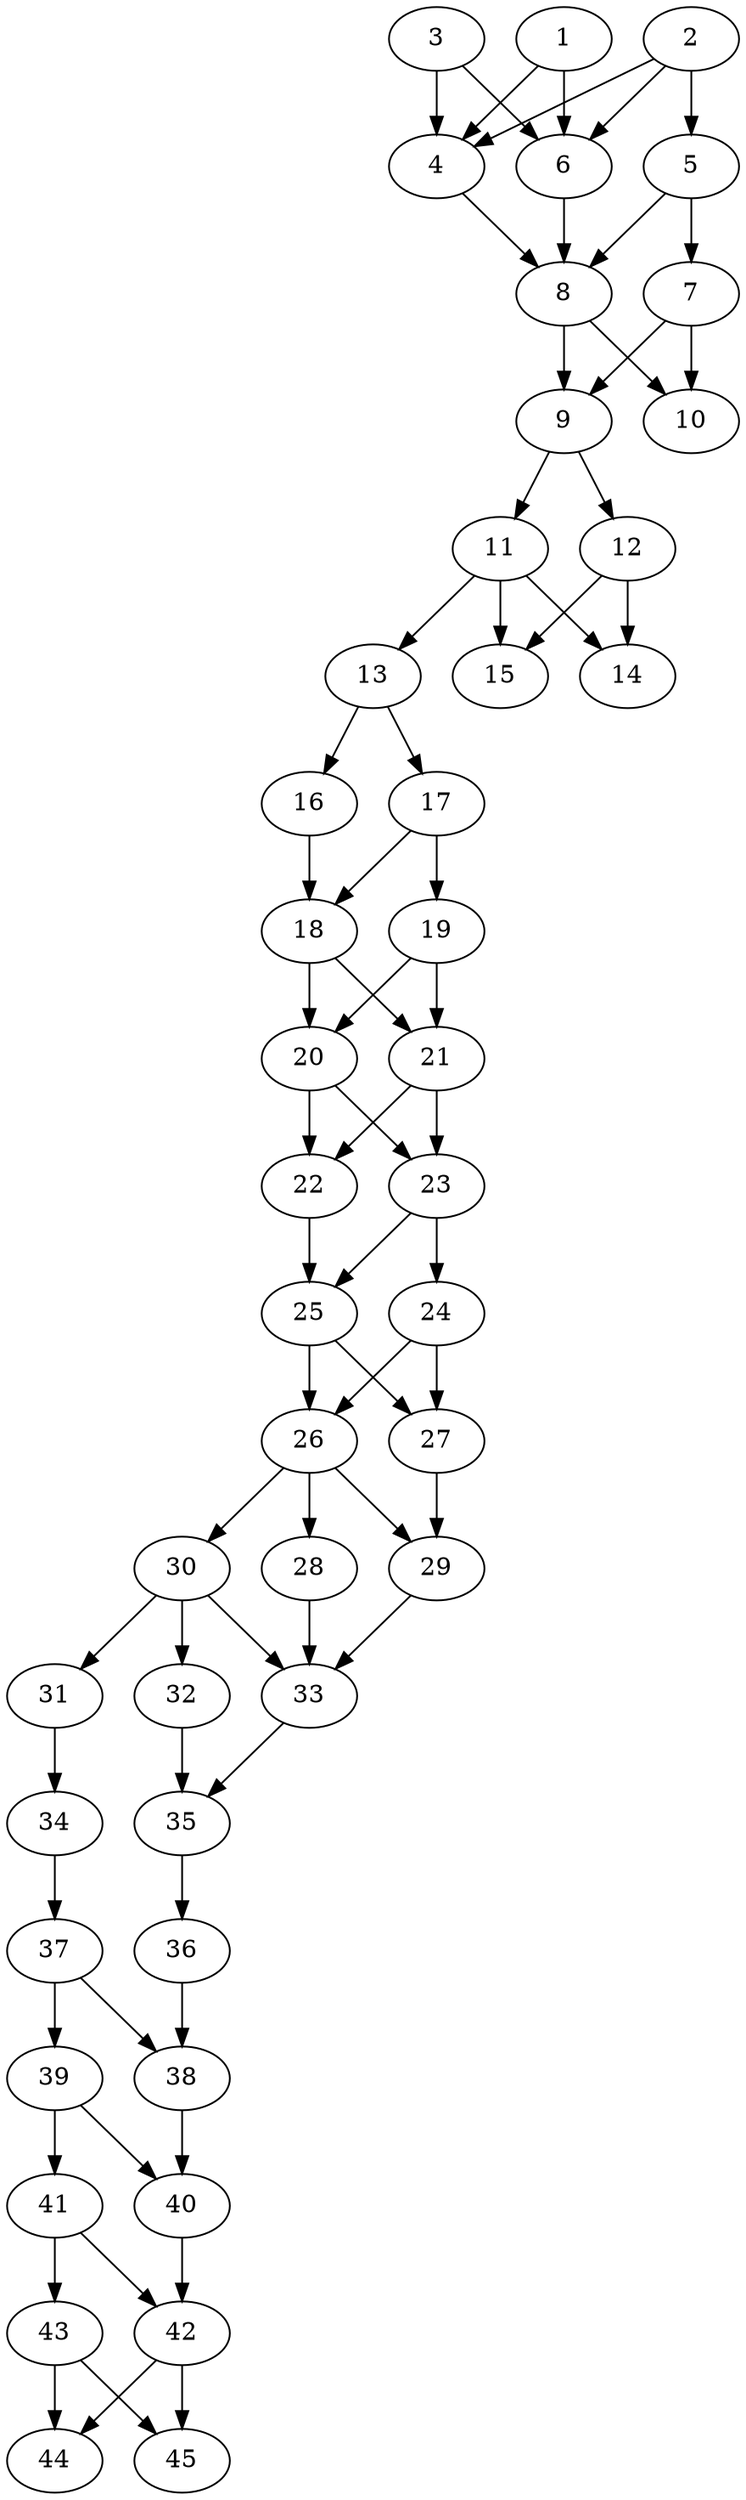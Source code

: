 // DAG automatically generated by daggen at Thu Oct  3 14:07:25 2019
// ./daggen --dot -n 45 --ccr 0.4 --fat 0.3 --regular 0.9 --density 0.9 --mindata 5242880 --maxdata 52428800 
digraph G {
  1 [size="41123840", alpha="0.01", expect_size="16449536"] 
  1 -> 4 [size ="16449536"]
  1 -> 6 [size ="16449536"]
  2 [size="86277120", alpha="0.07", expect_size="34510848"] 
  2 -> 4 [size ="34510848"]
  2 -> 5 [size ="34510848"]
  2 -> 6 [size ="34510848"]
  3 [size="101762560", alpha="0.04", expect_size="40705024"] 
  3 -> 4 [size ="40705024"]
  3 -> 6 [size ="40705024"]
  4 [size="111260160", alpha="0.02", expect_size="44504064"] 
  4 -> 8 [size ="44504064"]
  5 [size="108377600", alpha="0.04", expect_size="43351040"] 
  5 -> 7 [size ="43351040"]
  5 -> 8 [size ="43351040"]
  6 [size="121863680", alpha="0.13", expect_size="48745472"] 
  6 -> 8 [size ="48745472"]
  7 [size="56570880", alpha="0.17", expect_size="22628352"] 
  7 -> 9 [size ="22628352"]
  7 -> 10 [size ="22628352"]
  8 [size="92275200", alpha="0.14", expect_size="36910080"] 
  8 -> 9 [size ="36910080"]
  8 -> 10 [size ="36910080"]
  9 [size="42984960", alpha="0.18", expect_size="17193984"] 
  9 -> 11 [size ="17193984"]
  9 -> 12 [size ="17193984"]
  10 [size="93411840", alpha="0.02", expect_size="37364736"] 
  11 [size="28352000", alpha="0.17", expect_size="11340800"] 
  11 -> 13 [size ="11340800"]
  11 -> 14 [size ="11340800"]
  11 -> 15 [size ="11340800"]
  12 [size="33948160", alpha="0.05", expect_size="13579264"] 
  12 -> 14 [size ="13579264"]
  12 -> 15 [size ="13579264"]
  13 [size="77066240", alpha="0.07", expect_size="30826496"] 
  13 -> 16 [size ="30826496"]
  13 -> 17 [size ="30826496"]
  14 [size="102197760", alpha="0.16", expect_size="40879104"] 
  15 [size="114293760", alpha="0.06", expect_size="45717504"] 
  16 [size="19235840", alpha="0.16", expect_size="7694336"] 
  16 -> 18 [size ="7694336"]
  17 [size="93002240", alpha="0.08", expect_size="37200896"] 
  17 -> 18 [size ="37200896"]
  17 -> 19 [size ="37200896"]
  18 [size="75681280", alpha="0.01", expect_size="30272512"] 
  18 -> 20 [size ="30272512"]
  18 -> 21 [size ="30272512"]
  19 [size="37524480", alpha="0.01", expect_size="15009792"] 
  19 -> 20 [size ="15009792"]
  19 -> 21 [size ="15009792"]
  20 [size="28531200", alpha="0.09", expect_size="11412480"] 
  20 -> 22 [size ="11412480"]
  20 -> 23 [size ="11412480"]
  21 [size="38341120", alpha="0.00", expect_size="15336448"] 
  21 -> 22 [size ="15336448"]
  21 -> 23 [size ="15336448"]
  22 [size="21404160", alpha="0.05", expect_size="8561664"] 
  22 -> 25 [size ="8561664"]
  23 [size="53212160", alpha="0.04", expect_size="21284864"] 
  23 -> 24 [size ="21284864"]
  23 -> 25 [size ="21284864"]
  24 [size="95040000", alpha="0.00", expect_size="38016000"] 
  24 -> 26 [size ="38016000"]
  24 -> 27 [size ="38016000"]
  25 [size="69580800", alpha="0.12", expect_size="27832320"] 
  25 -> 26 [size ="27832320"]
  25 -> 27 [size ="27832320"]
  26 [size="104806400", alpha="0.03", expect_size="41922560"] 
  26 -> 28 [size ="41922560"]
  26 -> 29 [size ="41922560"]
  26 -> 30 [size ="41922560"]
  27 [size="78832640", alpha="0.01", expect_size="31533056"] 
  27 -> 29 [size ="31533056"]
  28 [size="125992960", alpha="0.12", expect_size="50397184"] 
  28 -> 33 [size ="50397184"]
  29 [size="129704960", alpha="0.08", expect_size="51881984"] 
  29 -> 33 [size ="51881984"]
  30 [size="19998720", alpha="0.18", expect_size="7999488"] 
  30 -> 31 [size ="7999488"]
  30 -> 32 [size ="7999488"]
  30 -> 33 [size ="7999488"]
  31 [size="70353920", alpha="0.11", expect_size="28141568"] 
  31 -> 34 [size ="28141568"]
  32 [size="72860160", alpha="0.07", expect_size="29144064"] 
  32 -> 35 [size ="29144064"]
  33 [size="100684800", alpha="0.14", expect_size="40273920"] 
  33 -> 35 [size ="40273920"]
  34 [size="124526080", alpha="0.16", expect_size="49810432"] 
  34 -> 37 [size ="49810432"]
  35 [size="124567040", alpha="0.16", expect_size="49826816"] 
  35 -> 36 [size ="49826816"]
  36 [size="78115840", alpha="0.16", expect_size="31246336"] 
  36 -> 38 [size ="31246336"]
  37 [size="93934080", alpha="0.10", expect_size="37573632"] 
  37 -> 38 [size ="37573632"]
  37 -> 39 [size ="37573632"]
  38 [size="97520640", alpha="0.14", expect_size="39008256"] 
  38 -> 40 [size ="39008256"]
  39 [size="50076160", alpha="0.03", expect_size="20030464"] 
  39 -> 40 [size ="20030464"]
  39 -> 41 [size ="20030464"]
  40 [size="99448320", alpha="0.14", expect_size="39779328"] 
  40 -> 42 [size ="39779328"]
  41 [size="90009600", alpha="0.09", expect_size="36003840"] 
  41 -> 42 [size ="36003840"]
  41 -> 43 [size ="36003840"]
  42 [size="37007360", alpha="0.06", expect_size="14802944"] 
  42 -> 44 [size ="14802944"]
  42 -> 45 [size ="14802944"]
  43 [size="79249920", alpha="0.10", expect_size="31699968"] 
  43 -> 44 [size ="31699968"]
  43 -> 45 [size ="31699968"]
  44 [size="44766720", alpha="0.07", expect_size="17906688"] 
  45 [size="22648320", alpha="0.15", expect_size="9059328"] 
}
